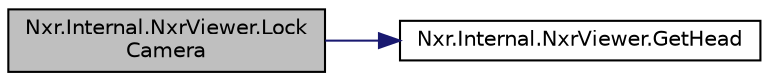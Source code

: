 digraph "Nxr.Internal.NxrViewer.LockCamera"
{
 // LATEX_PDF_SIZE
  edge [fontname="Helvetica",fontsize="10",labelfontname="Helvetica",labelfontsize="10"];
  node [fontname="Helvetica",fontsize="10",shape=record];
  rankdir="LR";
  Node1 [label="Nxr.Internal.NxrViewer.Lock\lCamera",height=0.2,width=0.4,color="black", fillcolor="grey75", style="filled", fontcolor="black",tooltip="Lock main camera's rotation"];
  Node1 -> Node2 [color="midnightblue",fontsize="10",style="solid",fontname="Helvetica"];
  Node2 [label="Nxr.Internal.NxrViewer.GetHead",height=0.2,width=0.4,color="black", fillcolor="white", style="filled",URL="$class_nxr_1_1_internal_1_1_nxr_viewer.html#a7245912e511107749a4439df63f5d537",tooltip="Get the NxrHead"];
}
